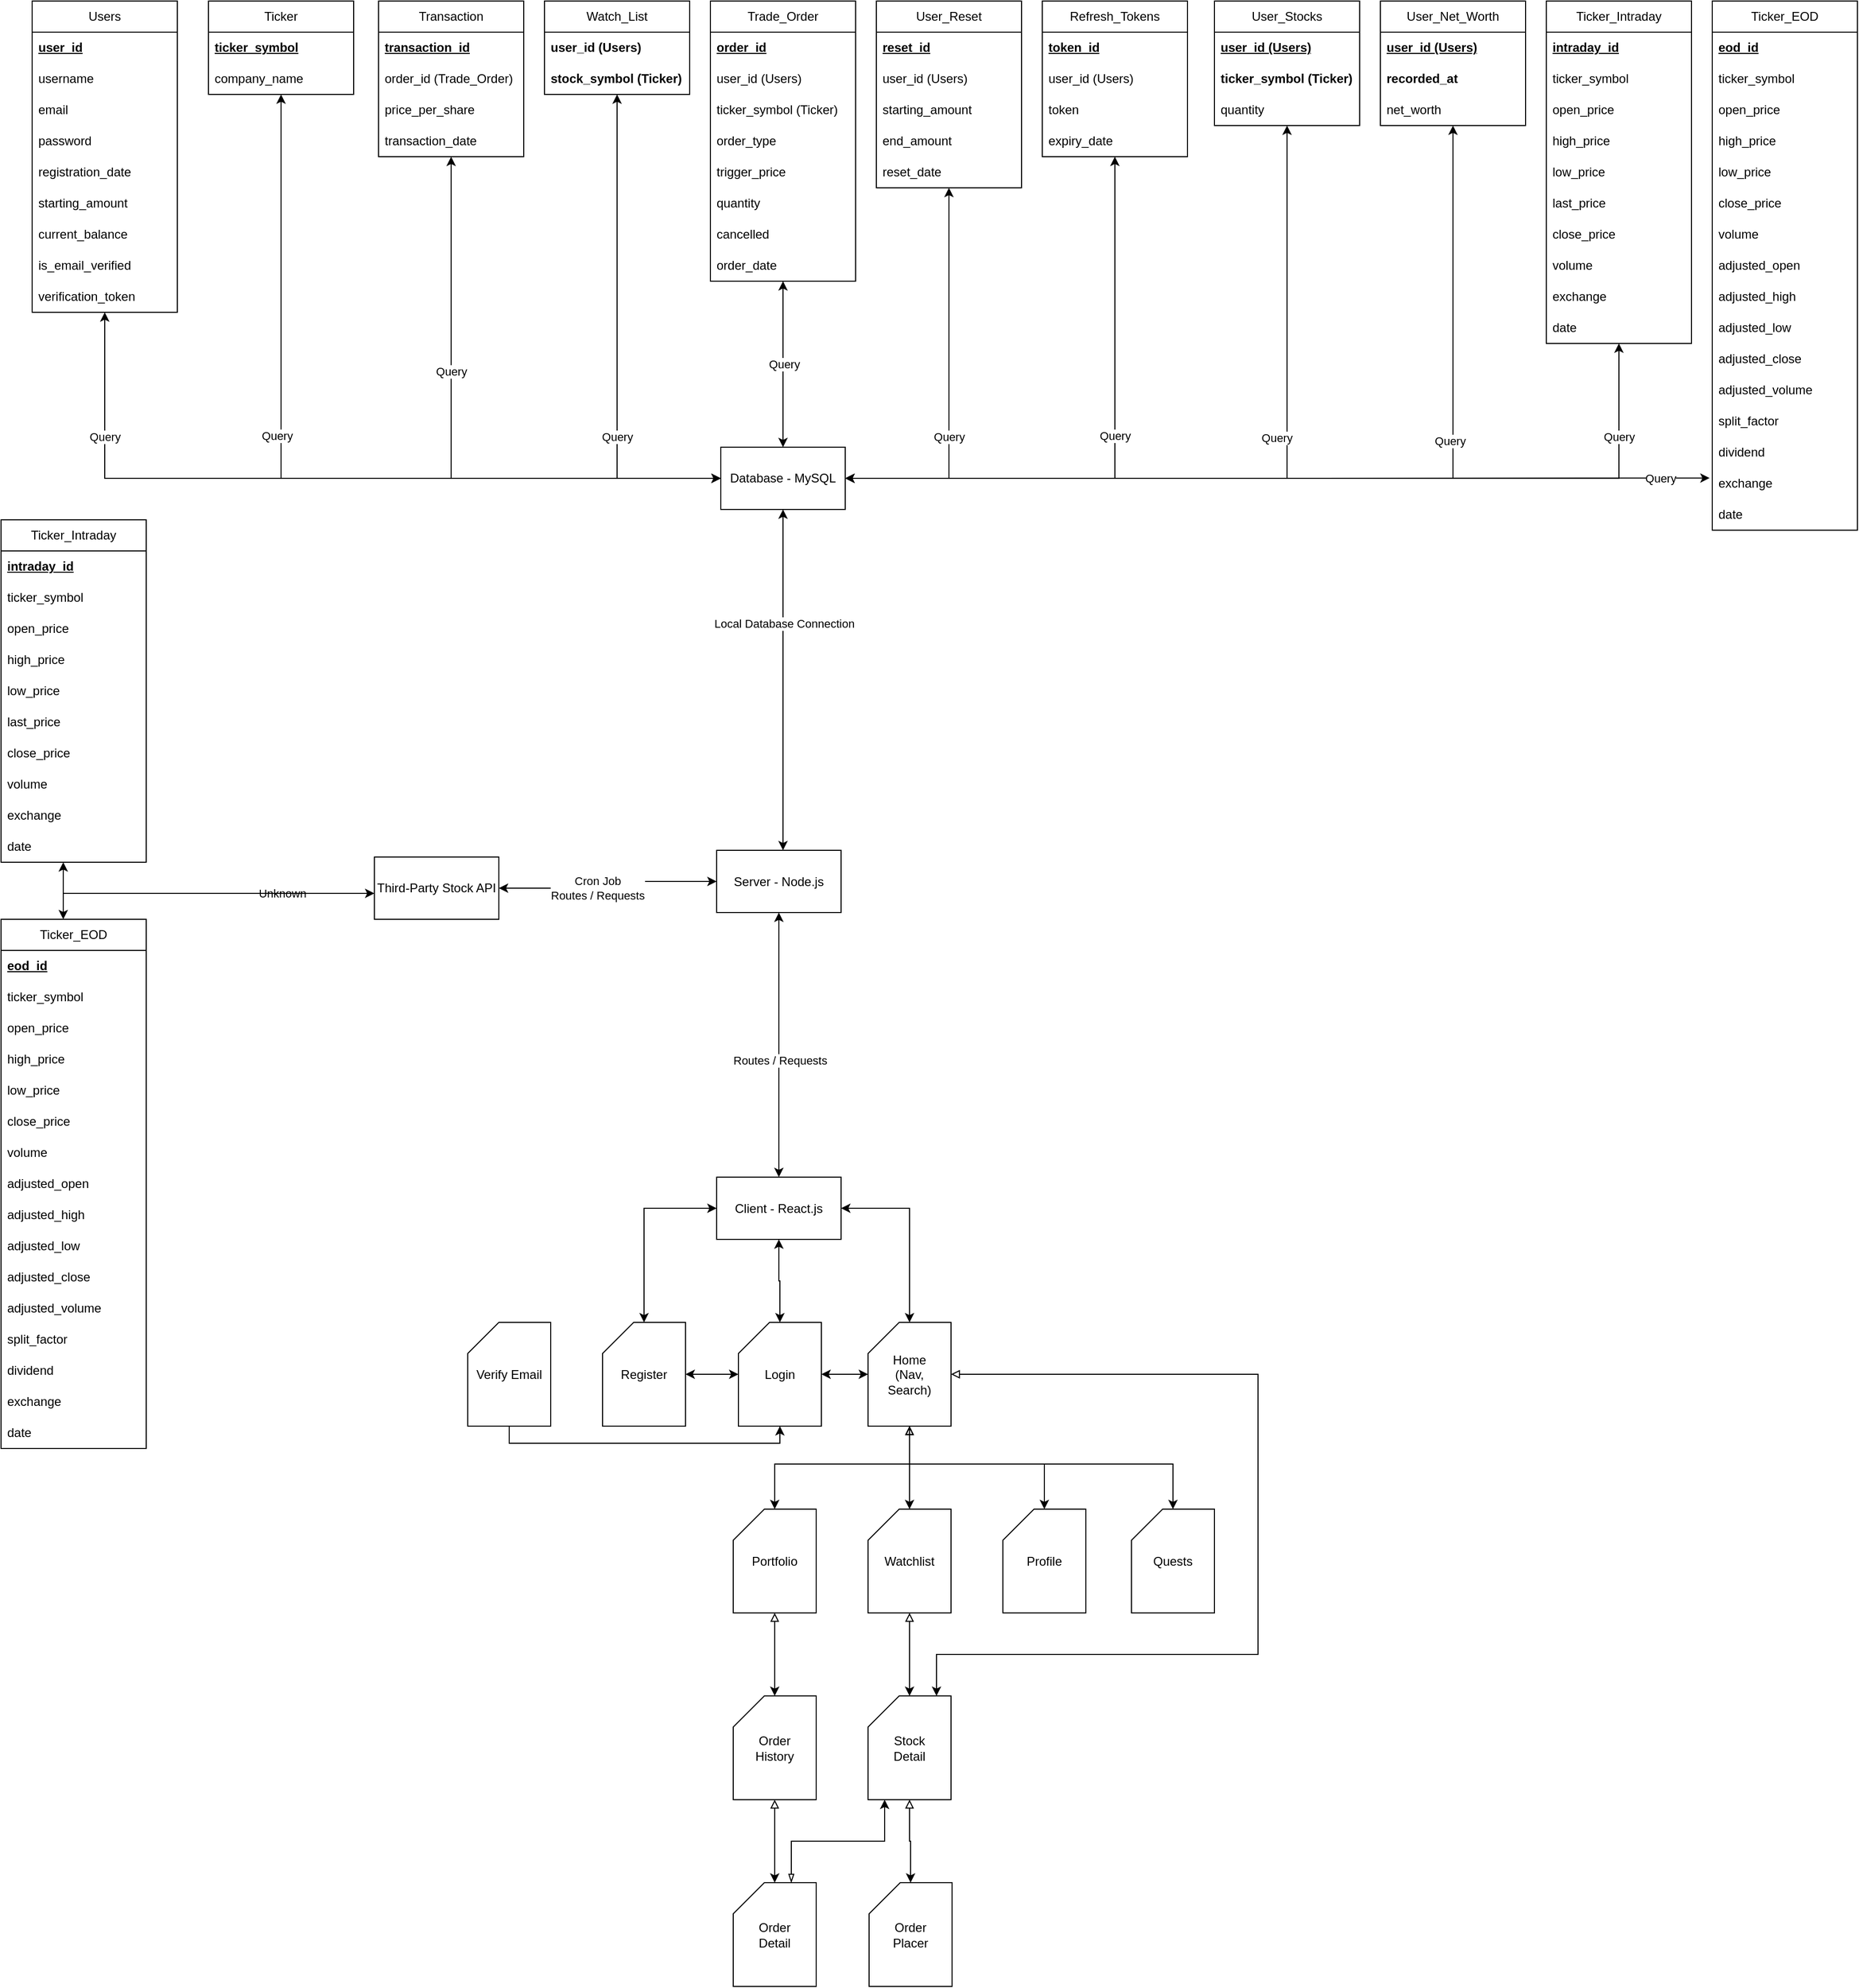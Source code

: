 <mxfile>
    <diagram id="C5RBs43oDa-KdzZeNtuy" name="Page-1">
        <mxGraphModel dx="1217" dy="941" grid="1" gridSize="10" guides="1" tooltips="1" connect="1" arrows="1" fold="1" page="1" pageScale="1" pageWidth="1850" pageHeight="2000" math="0" shadow="0">
            <root>
                <mxCell id="WIyWlLk6GJQsqaUBKTNV-0"/>
                <mxCell id="WIyWlLk6GJQsqaUBKTNV-1" parent="WIyWlLk6GJQsqaUBKTNV-0"/>
                <mxCell id="rjAehG90FFGddPImVT8I-84" style="edgeStyle=orthogonalEdgeStyle;rounded=0;orthogonalLoop=1;jettySize=auto;html=1;startArrow=classic;startFill=1;" parent="WIyWlLk6GJQsqaUBKTNV-1" source="rjAehG90FFGddPImVT8I-0" target="rjAehG90FFGddPImVT8I-2" edge="1">
                    <mxGeometry relative="1" as="geometry">
                        <Array as="points">
                            <mxPoint x="774" y="550"/>
                            <mxPoint x="774" y="550"/>
                        </Array>
                    </mxGeometry>
                </mxCell>
                <mxCell id="rjAehG90FFGddPImVT8I-118" value="Local Database Connection" style="edgeLabel;html=1;align=center;verticalAlign=middle;resizable=0;points=[];" parent="rjAehG90FFGddPImVT8I-84" vertex="1" connectable="0">
                    <mxGeometry x="0.659" relative="1" as="geometry">
                        <mxPoint x="1" y="54" as="offset"/>
                    </mxGeometry>
                </mxCell>
                <mxCell id="rjAehG90FFGddPImVT8I-96" style="edgeStyle=orthogonalEdgeStyle;rounded=0;orthogonalLoop=1;jettySize=auto;html=1;startArrow=classic;startFill=1;" parent="WIyWlLk6GJQsqaUBKTNV-1" source="rjAehG90FFGddPImVT8I-0" target="rjAehG90FFGddPImVT8I-3" edge="1">
                    <mxGeometry relative="1" as="geometry"/>
                </mxCell>
                <mxCell id="rjAehG90FFGddPImVT8I-116" value="Cron Job&lt;br&gt;Routes / Requests" style="edgeLabel;html=1;align=center;verticalAlign=middle;resizable=0;points=[];" parent="rjAehG90FFGddPImVT8I-96" vertex="1" connectable="0">
                    <mxGeometry x="0.235" y="-4" relative="1" as="geometry">
                        <mxPoint x="12" y="4" as="offset"/>
                    </mxGeometry>
                </mxCell>
                <mxCell id="rjAehG90FFGddPImVT8I-97" style="edgeStyle=orthogonalEdgeStyle;rounded=0;orthogonalLoop=1;jettySize=auto;html=1;startArrow=classic;startFill=1;" parent="WIyWlLk6GJQsqaUBKTNV-1" source="rjAehG90FFGddPImVT8I-0" target="rjAehG90FFGddPImVT8I-1" edge="1">
                    <mxGeometry relative="1" as="geometry"/>
                </mxCell>
                <mxCell id="rjAehG90FFGddPImVT8I-117" value="Routes / Requests" style="edgeLabel;html=1;align=center;verticalAlign=middle;resizable=0;points=[];" parent="rjAehG90FFGddPImVT8I-97" vertex="1" connectable="0">
                    <mxGeometry x="0.325" y="2" relative="1" as="geometry">
                        <mxPoint x="-1" y="-27" as="offset"/>
                    </mxGeometry>
                </mxCell>
                <mxCell id="rjAehG90FFGddPImVT8I-0" value="Server - Node.js" style="rounded=0;whiteSpace=wrap;html=1;" parent="WIyWlLk6GJQsqaUBKTNV-1" vertex="1">
                    <mxGeometry x="710" y="838.5" width="120" height="60" as="geometry"/>
                </mxCell>
                <mxCell id="rjAehG90FFGddPImVT8I-139" style="edgeStyle=orthogonalEdgeStyle;rounded=0;orthogonalLoop=1;jettySize=auto;html=1;startArrow=classic;startFill=1;" parent="WIyWlLk6GJQsqaUBKTNV-1" source="rjAehG90FFGddPImVT8I-1" target="rjAehG90FFGddPImVT8I-120" edge="1">
                    <mxGeometry relative="1" as="geometry"/>
                </mxCell>
                <mxCell id="rjAehG90FFGddPImVT8I-140" style="edgeStyle=orthogonalEdgeStyle;rounded=0;orthogonalLoop=1;jettySize=auto;html=1;startArrow=classic;startFill=1;" parent="WIyWlLk6GJQsqaUBKTNV-1" source="rjAehG90FFGddPImVT8I-1" target="rjAehG90FFGddPImVT8I-122" edge="1">
                    <mxGeometry relative="1" as="geometry"/>
                </mxCell>
                <mxCell id="rjAehG90FFGddPImVT8I-1" value="Client - React.js" style="rounded=0;whiteSpace=wrap;html=1;" parent="WIyWlLk6GJQsqaUBKTNV-1" vertex="1">
                    <mxGeometry x="710" y="1153.5" width="120" height="60" as="geometry"/>
                </mxCell>
                <mxCell id="rjAehG90FFGddPImVT8I-76" style="edgeStyle=orthogonalEdgeStyle;rounded=0;orthogonalLoop=1;jettySize=auto;html=1;exitX=0.5;exitY=0;exitDx=0;exitDy=0;startArrow=classic;startFill=1;" parent="WIyWlLk6GJQsqaUBKTNV-1" source="rjAehG90FFGddPImVT8I-2" target="rjAehG90FFGddPImVT8I-36" edge="1">
                    <mxGeometry relative="1" as="geometry"/>
                </mxCell>
                <mxCell id="rjAehG90FFGddPImVT8I-130" value="Query" style="edgeLabel;html=1;align=center;verticalAlign=middle;resizable=0;points=[];" parent="rjAehG90FFGddPImVT8I-76" vertex="1" connectable="0">
                    <mxGeometry x="-0.244" y="5" relative="1" as="geometry">
                        <mxPoint x="6" y="-20" as="offset"/>
                    </mxGeometry>
                </mxCell>
                <mxCell id="rjAehG90FFGddPImVT8I-77" style="edgeStyle=orthogonalEdgeStyle;rounded=0;orthogonalLoop=1;jettySize=auto;html=1;startArrow=classic;startFill=1;" parent="WIyWlLk6GJQsqaUBKTNV-1" source="rjAehG90FFGddPImVT8I-2" target="rjAehG90FFGddPImVT8I-46" edge="1">
                    <mxGeometry relative="1" as="geometry"/>
                </mxCell>
                <mxCell id="rjAehG90FFGddPImVT8I-132" value="Query" style="edgeLabel;html=1;align=center;verticalAlign=middle;resizable=0;points=[];" parent="rjAehG90FFGddPImVT8I-77" vertex="1" connectable="0">
                    <mxGeometry x="0.134" y="5" relative="1" as="geometry">
                        <mxPoint x="5" y="75" as="offset"/>
                    </mxGeometry>
                </mxCell>
                <mxCell id="rjAehG90FFGddPImVT8I-78" style="edgeStyle=orthogonalEdgeStyle;rounded=0;orthogonalLoop=1;jettySize=auto;html=1;startArrow=classic;startFill=1;" parent="WIyWlLk6GJQsqaUBKTNV-1" source="rjAehG90FFGddPImVT8I-2" target="rjAehG90FFGddPImVT8I-66" edge="1">
                    <mxGeometry relative="1" as="geometry"/>
                </mxCell>
                <mxCell id="rjAehG90FFGddPImVT8I-133" value="Query" style="edgeLabel;html=1;align=center;verticalAlign=middle;resizable=0;points=[];" parent="rjAehG90FFGddPImVT8I-78" vertex="1" connectable="0">
                    <mxGeometry x="0.252" y="2" relative="1" as="geometry">
                        <mxPoint x="2" y="56" as="offset"/>
                    </mxGeometry>
                </mxCell>
                <mxCell id="rjAehG90FFGddPImVT8I-79" style="edgeStyle=orthogonalEdgeStyle;rounded=0;orthogonalLoop=1;jettySize=auto;html=1;startArrow=classic;startFill=1;" parent="WIyWlLk6GJQsqaUBKTNV-1" source="rjAehG90FFGddPImVT8I-2" target="36" edge="1">
                    <mxGeometry relative="1" as="geometry">
                        <mxPoint x="1254.0" y="410" as="targetPoint"/>
                        <Array as="points">
                            <mxPoint x="1580" y="480"/>
                        </Array>
                    </mxGeometry>
                </mxCell>
                <mxCell id="rjAehG90FFGddPImVT8I-134" value="Query" style="edgeLabel;html=1;align=center;verticalAlign=middle;resizable=0;points=[];" parent="rjAehG90FFGddPImVT8I-79" vertex="1" connectable="0">
                    <mxGeometry x="0.941" y="2" relative="1" as="geometry">
                        <mxPoint x="2" y="64" as="offset"/>
                    </mxGeometry>
                </mxCell>
                <mxCell id="rjAehG90FFGddPImVT8I-80" style="edgeStyle=orthogonalEdgeStyle;rounded=0;orthogonalLoop=1;jettySize=auto;html=1;startArrow=classic;startFill=1;" parent="WIyWlLk6GJQsqaUBKTNV-1" source="rjAehG90FFGddPImVT8I-2" target="rjAehG90FFGddPImVT8I-26" edge="1">
                    <mxGeometry relative="1" as="geometry"/>
                </mxCell>
                <mxCell id="rjAehG90FFGddPImVT8I-135" value="Query" style="edgeLabel;html=1;align=center;verticalAlign=middle;resizable=0;points=[];" parent="rjAehG90FFGddPImVT8I-80" vertex="1" connectable="0">
                    <mxGeometry x="-0.106" y="-1" relative="1" as="geometry">
                        <mxPoint x="-1" y="70" as="offset"/>
                    </mxGeometry>
                </mxCell>
                <mxCell id="rjAehG90FFGddPImVT8I-81" style="edgeStyle=orthogonalEdgeStyle;rounded=0;orthogonalLoop=1;jettySize=auto;html=1;startArrow=classic;startFill=1;" parent="WIyWlLk6GJQsqaUBKTNV-1" source="rjAehG90FFGddPImVT8I-2" target="rjAehG90FFGddPImVT8I-16" edge="1">
                    <mxGeometry relative="1" as="geometry"/>
                </mxCell>
                <mxCell id="rjAehG90FFGddPImVT8I-136" value="Query" style="edgeLabel;html=1;align=center;verticalAlign=middle;resizable=0;points=[];" parent="rjAehG90FFGddPImVT8I-81" vertex="1" connectable="0">
                    <mxGeometry x="0.382" y="2" relative="1" as="geometry">
                        <mxPoint x="2" y="31" as="offset"/>
                    </mxGeometry>
                </mxCell>
                <mxCell id="rjAehG90FFGddPImVT8I-82" style="edgeStyle=orthogonalEdgeStyle;rounded=0;orthogonalLoop=1;jettySize=auto;html=1;startArrow=classic;startFill=1;" parent="WIyWlLk6GJQsqaUBKTNV-1" source="rjAehG90FFGddPImVT8I-2" target="rjAehG90FFGddPImVT8I-6" edge="1">
                    <mxGeometry relative="1" as="geometry"/>
                </mxCell>
                <mxCell id="rjAehG90FFGddPImVT8I-137" value="Query" style="edgeLabel;html=1;align=center;verticalAlign=middle;resizable=0;points=[];" parent="rjAehG90FFGddPImVT8I-82" vertex="1" connectable="0">
                    <mxGeometry x="0.687" y="-2" relative="1" as="geometry">
                        <mxPoint x="-2" y="2" as="offset"/>
                    </mxGeometry>
                </mxCell>
                <mxCell id="54" style="edgeStyle=orthogonalEdgeStyle;rounded=0;html=1;entryX=-0.018;entryY=0.324;entryDx=0;entryDy=0;entryPerimeter=0;" parent="WIyWlLk6GJQsqaUBKTNV-1" source="rjAehG90FFGddPImVT8I-2" target="52" edge="1">
                    <mxGeometry relative="1" as="geometry">
                        <Array as="points"/>
                    </mxGeometry>
                </mxCell>
                <mxCell id="55" value="Query" style="edgeLabel;html=1;align=center;verticalAlign=middle;resizable=0;points=[];" parent="54" vertex="1" connectable="0">
                    <mxGeometry x="0.847" y="1" relative="1" as="geometry">
                        <mxPoint x="16" y="1" as="offset"/>
                    </mxGeometry>
                </mxCell>
                <mxCell id="83" style="edgeStyle=orthogonalEdgeStyle;rounded=0;html=1;" parent="WIyWlLk6GJQsqaUBKTNV-1" source="rjAehG90FFGddPImVT8I-2" target="69" edge="1">
                    <mxGeometry relative="1" as="geometry">
                        <Array as="points">
                            <mxPoint x="1260" y="480"/>
                        </Array>
                    </mxGeometry>
                </mxCell>
                <mxCell id="84" value="Query" style="edgeLabel;html=1;align=center;verticalAlign=middle;resizable=0;points=[];" parent="83" vertex="1" connectable="0">
                    <mxGeometry x="0.445" y="1" relative="1" as="geometry">
                        <mxPoint x="-9" y="88" as="offset"/>
                    </mxGeometry>
                </mxCell>
                <mxCell id="85" style="edgeStyle=orthogonalEdgeStyle;rounded=0;html=1;" parent="WIyWlLk6GJQsqaUBKTNV-1" source="rjAehG90FFGddPImVT8I-2" target="80" edge="1">
                    <mxGeometry relative="1" as="geometry">
                        <Array as="points">
                            <mxPoint x="1420" y="480"/>
                        </Array>
                    </mxGeometry>
                </mxCell>
                <mxCell id="86" value="Query" style="edgeLabel;html=1;align=center;verticalAlign=middle;resizable=0;points=[];" parent="85" vertex="1" connectable="0">
                    <mxGeometry x="0.346" y="3" relative="1" as="geometry">
                        <mxPoint y="1" as="offset"/>
                    </mxGeometry>
                </mxCell>
                <mxCell id="87" style="edgeStyle=orthogonalEdgeStyle;rounded=0;html=1;" parent="WIyWlLk6GJQsqaUBKTNV-1" source="rjAehG90FFGddPImVT8I-2" target="58" edge="1">
                    <mxGeometry relative="1" as="geometry">
                        <Array as="points">
                            <mxPoint x="290" y="480"/>
                        </Array>
                    </mxGeometry>
                </mxCell>
                <mxCell id="88" value="Query" style="edgeLabel;html=1;align=center;verticalAlign=middle;resizable=0;points=[];" parent="87" vertex="1" connectable="0">
                    <mxGeometry x="0.172" y="4" relative="1" as="geometry">
                        <mxPoint as="offset"/>
                    </mxGeometry>
                </mxCell>
                <mxCell id="rjAehG90FFGddPImVT8I-2" value="Database - MySQL" style="rounded=0;whiteSpace=wrap;html=1;" parent="WIyWlLk6GJQsqaUBKTNV-1" vertex="1">
                    <mxGeometry x="714" y="450" width="120" height="60" as="geometry"/>
                </mxCell>
                <mxCell id="rjAehG90FFGddPImVT8I-115" style="edgeStyle=orthogonalEdgeStyle;rounded=0;orthogonalLoop=1;jettySize=auto;html=1;startArrow=classic;startFill=1;" parent="WIyWlLk6GJQsqaUBKTNV-1" source="rjAehG90FFGddPImVT8I-3" target="rjAehG90FFGddPImVT8I-102" edge="1">
                    <mxGeometry relative="1" as="geometry">
                        <Array as="points">
                            <mxPoint x="80" y="880"/>
                        </Array>
                    </mxGeometry>
                </mxCell>
                <mxCell id="rjAehG90FFGddPImVT8I-119" value="Unknown" style="edgeLabel;html=1;align=center;verticalAlign=middle;resizable=0;points=[];" parent="rjAehG90FFGddPImVT8I-115" vertex="1" connectable="0">
                    <mxGeometry x="-0.707" y="-2" relative="1" as="geometry">
                        <mxPoint x="-42" y="2" as="offset"/>
                    </mxGeometry>
                </mxCell>
                <mxCell id="21" style="edgeStyle=orthogonalEdgeStyle;html=1;rounded=0;" parent="WIyWlLk6GJQsqaUBKTNV-1" source="rjAehG90FFGddPImVT8I-3" target="0" edge="1">
                    <mxGeometry relative="1" as="geometry">
                        <Array as="points">
                            <mxPoint x="80" y="880"/>
                        </Array>
                    </mxGeometry>
                </mxCell>
                <mxCell id="rjAehG90FFGddPImVT8I-3" value="Third-Party Stock API" style="rounded=0;whiteSpace=wrap;html=1;" parent="WIyWlLk6GJQsqaUBKTNV-1" vertex="1">
                    <mxGeometry x="380" y="845" width="120" height="60" as="geometry"/>
                </mxCell>
                <mxCell id="rjAehG90FFGddPImVT8I-6" value="Users" style="swimlane;fontStyle=0;childLayout=stackLayout;horizontal=1;startSize=30;horizontalStack=0;resizeParent=1;resizeParentMax=0;resizeLast=0;collapsible=1;marginBottom=0;whiteSpace=wrap;html=1;" parent="WIyWlLk6GJQsqaUBKTNV-1" vertex="1">
                    <mxGeometry x="50" y="20" width="140" height="300" as="geometry"/>
                </mxCell>
                <mxCell id="rjAehG90FFGddPImVT8I-7" value="&lt;b&gt;&lt;u&gt;user_id&lt;/u&gt;&lt;/b&gt;" style="text;strokeColor=none;fillColor=none;align=left;verticalAlign=middle;spacingLeft=4;spacingRight=4;overflow=hidden;points=[[0,0.5],[1,0.5]];portConstraint=eastwest;rotatable=0;whiteSpace=wrap;html=1;" parent="rjAehG90FFGddPImVT8I-6" vertex="1">
                    <mxGeometry y="30" width="140" height="30" as="geometry"/>
                </mxCell>
                <mxCell id="rjAehG90FFGddPImVT8I-8" value="username" style="text;strokeColor=none;fillColor=none;align=left;verticalAlign=middle;spacingLeft=4;spacingRight=4;overflow=hidden;points=[[0,0.5],[1,0.5]];portConstraint=eastwest;rotatable=0;whiteSpace=wrap;html=1;" parent="rjAehG90FFGddPImVT8I-6" vertex="1">
                    <mxGeometry y="60" width="140" height="30" as="geometry"/>
                </mxCell>
                <mxCell id="rjAehG90FFGddPImVT8I-10" value="email" style="text;strokeColor=none;fillColor=none;align=left;verticalAlign=middle;spacingLeft=4;spacingRight=4;overflow=hidden;points=[[0,0.5],[1,0.5]];portConstraint=eastwest;rotatable=0;whiteSpace=wrap;html=1;" parent="rjAehG90FFGddPImVT8I-6" vertex="1">
                    <mxGeometry y="90" width="140" height="30" as="geometry"/>
                </mxCell>
                <mxCell id="rjAehG90FFGddPImVT8I-12" value="password" style="text;strokeColor=none;fillColor=none;align=left;verticalAlign=middle;spacingLeft=4;spacingRight=4;overflow=hidden;points=[[0,0.5],[1,0.5]];portConstraint=eastwest;rotatable=0;whiteSpace=wrap;html=1;" parent="rjAehG90FFGddPImVT8I-6" vertex="1">
                    <mxGeometry y="120" width="140" height="30" as="geometry"/>
                </mxCell>
                <mxCell id="rjAehG90FFGddPImVT8I-15" value="registration_date" style="text;strokeColor=none;fillColor=none;align=left;verticalAlign=middle;spacingLeft=4;spacingRight=4;overflow=hidden;points=[[0,0.5],[1,0.5]];portConstraint=eastwest;rotatable=0;whiteSpace=wrap;html=1;" parent="rjAehG90FFGddPImVT8I-6" vertex="1">
                    <mxGeometry y="150" width="140" height="30" as="geometry"/>
                </mxCell>
                <mxCell id="rjAehG90FFGddPImVT8I-14" value="starting_amount" style="text;strokeColor=none;fillColor=none;align=left;verticalAlign=middle;spacingLeft=4;spacingRight=4;overflow=hidden;points=[[0,0.5],[1,0.5]];portConstraint=eastwest;rotatable=0;whiteSpace=wrap;html=1;" parent="rjAehG90FFGddPImVT8I-6" vertex="1">
                    <mxGeometry y="180" width="140" height="30" as="geometry"/>
                </mxCell>
                <mxCell id="rjAehG90FFGddPImVT8I-13" value="current_balance" style="text;strokeColor=none;fillColor=none;align=left;verticalAlign=middle;spacingLeft=4;spacingRight=4;overflow=hidden;points=[[0,0.5],[1,0.5]];portConstraint=eastwest;rotatable=0;whiteSpace=wrap;html=1;" parent="rjAehG90FFGddPImVT8I-6" vertex="1">
                    <mxGeometry y="210" width="140" height="30" as="geometry"/>
                </mxCell>
                <mxCell id="rjAehG90FFGddPImVT8I-11" value="is_email_verified" style="text;strokeColor=none;fillColor=none;align=left;verticalAlign=middle;spacingLeft=4;spacingRight=4;overflow=hidden;points=[[0,0.5],[1,0.5]];portConstraint=eastwest;rotatable=0;whiteSpace=wrap;html=1;" parent="rjAehG90FFGddPImVT8I-6" vertex="1">
                    <mxGeometry y="240" width="140" height="30" as="geometry"/>
                </mxCell>
                <mxCell id="rjAehG90FFGddPImVT8I-9" value="verification_token" style="text;strokeColor=none;fillColor=none;align=left;verticalAlign=middle;spacingLeft=4;spacingRight=4;overflow=hidden;points=[[0,0.5],[1,0.5]];portConstraint=eastwest;rotatable=0;whiteSpace=wrap;html=1;" parent="rjAehG90FFGddPImVT8I-6" vertex="1">
                    <mxGeometry y="270" width="140" height="30" as="geometry"/>
                </mxCell>
                <mxCell id="rjAehG90FFGddPImVT8I-16" value="Transaction" style="swimlane;fontStyle=0;childLayout=stackLayout;horizontal=1;startSize=30;horizontalStack=0;resizeParent=1;resizeParentMax=0;resizeLast=0;collapsible=1;marginBottom=0;whiteSpace=wrap;html=1;" parent="WIyWlLk6GJQsqaUBKTNV-1" vertex="1">
                    <mxGeometry x="384" y="20" width="140" height="150" as="geometry"/>
                </mxCell>
                <mxCell id="rjAehG90FFGddPImVT8I-17" value="&lt;b&gt;&lt;u&gt;transaction_id&lt;/u&gt;&lt;/b&gt;" style="text;strokeColor=none;fillColor=none;align=left;verticalAlign=middle;spacingLeft=4;spacingRight=4;overflow=hidden;points=[[0,0.5],[1,0.5]];portConstraint=eastwest;rotatable=0;whiteSpace=wrap;html=1;" parent="rjAehG90FFGddPImVT8I-16" vertex="1">
                    <mxGeometry y="30" width="140" height="30" as="geometry"/>
                </mxCell>
                <mxCell id="95" value="order_id (Trade_Order)" style="text;strokeColor=none;fillColor=none;align=left;verticalAlign=middle;spacingLeft=4;spacingRight=4;overflow=hidden;points=[[0,0.5],[1,0.5]];portConstraint=eastwest;rotatable=0;whiteSpace=wrap;html=1;" parent="rjAehG90FFGddPImVT8I-16" vertex="1">
                    <mxGeometry y="60" width="140" height="30" as="geometry"/>
                </mxCell>
                <mxCell id="rjAehG90FFGddPImVT8I-22" value="price_per_share" style="text;strokeColor=none;fillColor=none;align=left;verticalAlign=middle;spacingLeft=4;spacingRight=4;overflow=hidden;points=[[0,0.5],[1,0.5]];portConstraint=eastwest;rotatable=0;whiteSpace=wrap;html=1;" parent="rjAehG90FFGddPImVT8I-16" vertex="1">
                    <mxGeometry y="90" width="140" height="30" as="geometry"/>
                </mxCell>
                <mxCell id="rjAehG90FFGddPImVT8I-23" value="transaction_date" style="text;strokeColor=none;fillColor=none;align=left;verticalAlign=middle;spacingLeft=4;spacingRight=4;overflow=hidden;points=[[0,0.5],[1,0.5]];portConstraint=eastwest;rotatable=0;whiteSpace=wrap;html=1;" parent="rjAehG90FFGddPImVT8I-16" vertex="1">
                    <mxGeometry y="120" width="140" height="30" as="geometry"/>
                </mxCell>
                <mxCell id="rjAehG90FFGddPImVT8I-26" value="Watch_List" style="swimlane;fontStyle=0;childLayout=stackLayout;horizontal=1;startSize=30;horizontalStack=0;resizeParent=1;resizeParentMax=0;resizeLast=0;collapsible=1;marginBottom=0;whiteSpace=wrap;html=1;" parent="WIyWlLk6GJQsqaUBKTNV-1" vertex="1">
                    <mxGeometry x="544" y="20" width="140" height="90" as="geometry"/>
                </mxCell>
                <mxCell id="rjAehG90FFGddPImVT8I-28" value="user_id (Users)" style="text;strokeColor=none;fillColor=none;align=left;verticalAlign=middle;spacingLeft=4;spacingRight=4;overflow=hidden;points=[[0,0.5],[1,0.5]];portConstraint=eastwest;rotatable=0;whiteSpace=wrap;html=1;fontStyle=1" parent="rjAehG90FFGddPImVT8I-26" vertex="1">
                    <mxGeometry y="30" width="140" height="30" as="geometry"/>
                </mxCell>
                <mxCell id="rjAehG90FFGddPImVT8I-29" value="stock_symbol (Ticker)" style="text;strokeColor=none;fillColor=none;align=left;verticalAlign=middle;spacingLeft=4;spacingRight=4;overflow=hidden;points=[[0,0.5],[1,0.5]];portConstraint=eastwest;rotatable=0;whiteSpace=wrap;html=1;fontStyle=1" parent="rjAehG90FFGddPImVT8I-26" vertex="1">
                    <mxGeometry y="60" width="140" height="30" as="geometry"/>
                </mxCell>
                <mxCell id="rjAehG90FFGddPImVT8I-36" value="Trade_Order" style="swimlane;fontStyle=0;childLayout=stackLayout;horizontal=1;startSize=30;horizontalStack=0;resizeParent=1;resizeParentMax=0;resizeLast=0;collapsible=1;marginBottom=0;whiteSpace=wrap;html=1;" parent="WIyWlLk6GJQsqaUBKTNV-1" vertex="1">
                    <mxGeometry x="704" y="20" width="140" height="270" as="geometry"/>
                </mxCell>
                <mxCell id="rjAehG90FFGddPImVT8I-37" value="&lt;b&gt;&lt;u&gt;order_id&lt;/u&gt;&lt;/b&gt;" style="text;strokeColor=none;fillColor=none;align=left;verticalAlign=middle;spacingLeft=4;spacingRight=4;overflow=hidden;points=[[0,0.5],[1,0.5]];portConstraint=eastwest;rotatable=0;whiteSpace=wrap;html=1;" parent="rjAehG90FFGddPImVT8I-36" vertex="1">
                    <mxGeometry y="30" width="140" height="30" as="geometry"/>
                </mxCell>
                <mxCell id="rjAehG90FFGddPImVT8I-38" value="user_id (Users)" style="text;strokeColor=none;fillColor=none;align=left;verticalAlign=middle;spacingLeft=4;spacingRight=4;overflow=hidden;points=[[0,0.5],[1,0.5]];portConstraint=eastwest;rotatable=0;whiteSpace=wrap;html=1;" parent="rjAehG90FFGddPImVT8I-36" vertex="1">
                    <mxGeometry y="60" width="140" height="30" as="geometry"/>
                </mxCell>
                <mxCell id="rjAehG90FFGddPImVT8I-39" value="ticker_symbol (Ticker)" style="text;strokeColor=none;fillColor=none;align=left;verticalAlign=middle;spacingLeft=4;spacingRight=4;overflow=hidden;points=[[0,0.5],[1,0.5]];portConstraint=eastwest;rotatable=0;whiteSpace=wrap;html=1;" parent="rjAehG90FFGddPImVT8I-36" vertex="1">
                    <mxGeometry y="90" width="140" height="30" as="geometry"/>
                </mxCell>
                <mxCell id="rjAehG90FFGddPImVT8I-40" value="order_type" style="text;strokeColor=none;fillColor=none;align=left;verticalAlign=middle;spacingLeft=4;spacingRight=4;overflow=hidden;points=[[0,0.5],[1,0.5]];portConstraint=eastwest;rotatable=0;whiteSpace=wrap;html=1;" parent="rjAehG90FFGddPImVT8I-36" vertex="1">
                    <mxGeometry y="120" width="140" height="30" as="geometry"/>
                </mxCell>
                <mxCell id="rjAehG90FFGddPImVT8I-41" value="trigger_price" style="text;strokeColor=none;fillColor=none;align=left;verticalAlign=middle;spacingLeft=4;spacingRight=4;overflow=hidden;points=[[0,0.5],[1,0.5]];portConstraint=eastwest;rotatable=0;whiteSpace=wrap;html=1;" parent="rjAehG90FFGddPImVT8I-36" vertex="1">
                    <mxGeometry y="150" width="140" height="30" as="geometry"/>
                </mxCell>
                <mxCell id="rjAehG90FFGddPImVT8I-42" value="quantity" style="text;strokeColor=none;fillColor=none;align=left;verticalAlign=middle;spacingLeft=4;spacingRight=4;overflow=hidden;points=[[0,0.5],[1,0.5]];portConstraint=eastwest;rotatable=0;whiteSpace=wrap;html=1;" parent="rjAehG90FFGddPImVT8I-36" vertex="1">
                    <mxGeometry y="180" width="140" height="30" as="geometry"/>
                </mxCell>
                <mxCell id="94" value="cancelled" style="text;strokeColor=none;fillColor=none;align=left;verticalAlign=middle;spacingLeft=4;spacingRight=4;overflow=hidden;points=[[0,0.5],[1,0.5]];portConstraint=eastwest;rotatable=0;whiteSpace=wrap;html=1;" parent="rjAehG90FFGddPImVT8I-36" vertex="1">
                    <mxGeometry y="210" width="140" height="30" as="geometry"/>
                </mxCell>
                <mxCell id="rjAehG90FFGddPImVT8I-44" value="order_date" style="text;strokeColor=none;fillColor=none;align=left;verticalAlign=middle;spacingLeft=4;spacingRight=4;overflow=hidden;points=[[0,0.5],[1,0.5]];portConstraint=eastwest;rotatable=0;whiteSpace=wrap;html=1;" parent="rjAehG90FFGddPImVT8I-36" vertex="1">
                    <mxGeometry y="240" width="140" height="30" as="geometry"/>
                </mxCell>
                <mxCell id="rjAehG90FFGddPImVT8I-46" value="User_Reset" style="swimlane;fontStyle=0;childLayout=stackLayout;horizontal=1;startSize=30;horizontalStack=0;resizeParent=1;resizeParentMax=0;resizeLast=0;collapsible=1;marginBottom=0;whiteSpace=wrap;html=1;" parent="WIyWlLk6GJQsqaUBKTNV-1" vertex="1">
                    <mxGeometry x="864" y="20" width="140" height="180" as="geometry"/>
                </mxCell>
                <mxCell id="rjAehG90FFGddPImVT8I-47" value="&lt;b&gt;&lt;u&gt;reset_id&lt;/u&gt;&lt;/b&gt;" style="text;strokeColor=none;fillColor=none;align=left;verticalAlign=middle;spacingLeft=4;spacingRight=4;overflow=hidden;points=[[0,0.5],[1,0.5]];portConstraint=eastwest;rotatable=0;whiteSpace=wrap;html=1;" parent="rjAehG90FFGddPImVT8I-46" vertex="1">
                    <mxGeometry y="30" width="140" height="30" as="geometry"/>
                </mxCell>
                <mxCell id="rjAehG90FFGddPImVT8I-48" value="user_id (Users)" style="text;strokeColor=none;fillColor=none;align=left;verticalAlign=middle;spacingLeft=4;spacingRight=4;overflow=hidden;points=[[0,0.5],[1,0.5]];portConstraint=eastwest;rotatable=0;whiteSpace=wrap;html=1;" parent="rjAehG90FFGddPImVT8I-46" vertex="1">
                    <mxGeometry y="60" width="140" height="30" as="geometry"/>
                </mxCell>
                <mxCell id="rjAehG90FFGddPImVT8I-49" value="starting_amount" style="text;strokeColor=none;fillColor=none;align=left;verticalAlign=middle;spacingLeft=4;spacingRight=4;overflow=hidden;points=[[0,0.5],[1,0.5]];portConstraint=eastwest;rotatable=0;whiteSpace=wrap;html=1;" parent="rjAehG90FFGddPImVT8I-46" vertex="1">
                    <mxGeometry y="90" width="140" height="30" as="geometry"/>
                </mxCell>
                <mxCell id="rjAehG90FFGddPImVT8I-50" value="end_amount" style="text;strokeColor=none;fillColor=none;align=left;verticalAlign=middle;spacingLeft=4;spacingRight=4;overflow=hidden;points=[[0,0.5],[1,0.5]];portConstraint=eastwest;rotatable=0;whiteSpace=wrap;html=1;" parent="rjAehG90FFGddPImVT8I-46" vertex="1">
                    <mxGeometry y="120" width="140" height="30" as="geometry"/>
                </mxCell>
                <mxCell id="rjAehG90FFGddPImVT8I-51" value="reset_date" style="text;strokeColor=none;fillColor=none;align=left;verticalAlign=middle;spacingLeft=4;spacingRight=4;overflow=hidden;points=[[0,0.5],[1,0.5]];portConstraint=eastwest;rotatable=0;whiteSpace=wrap;html=1;" parent="rjAehG90FFGddPImVT8I-46" vertex="1">
                    <mxGeometry y="150" width="140" height="30" as="geometry"/>
                </mxCell>
                <mxCell id="rjAehG90FFGddPImVT8I-66" value="Refresh_Tokens" style="swimlane;fontStyle=0;childLayout=stackLayout;horizontal=1;startSize=30;horizontalStack=0;resizeParent=1;resizeParentMax=0;resizeLast=0;collapsible=1;marginBottom=0;whiteSpace=wrap;html=1;" parent="WIyWlLk6GJQsqaUBKTNV-1" vertex="1">
                    <mxGeometry x="1024" y="20" width="140" height="150" as="geometry"/>
                </mxCell>
                <mxCell id="rjAehG90FFGddPImVT8I-67" value="&lt;b&gt;&lt;u&gt;token_id&lt;/u&gt;&lt;/b&gt;" style="text;strokeColor=none;fillColor=none;align=left;verticalAlign=middle;spacingLeft=4;spacingRight=4;overflow=hidden;points=[[0,0.5],[1,0.5]];portConstraint=eastwest;rotatable=0;whiteSpace=wrap;html=1;" parent="rjAehG90FFGddPImVT8I-66" vertex="1">
                    <mxGeometry y="30" width="140" height="30" as="geometry"/>
                </mxCell>
                <mxCell id="rjAehG90FFGddPImVT8I-68" value="user_id (Users)" style="text;strokeColor=none;fillColor=none;align=left;verticalAlign=middle;spacingLeft=4;spacingRight=4;overflow=hidden;points=[[0,0.5],[1,0.5]];portConstraint=eastwest;rotatable=0;whiteSpace=wrap;html=1;" parent="rjAehG90FFGddPImVT8I-66" vertex="1">
                    <mxGeometry y="60" width="140" height="30" as="geometry"/>
                </mxCell>
                <mxCell id="rjAehG90FFGddPImVT8I-69" value="token" style="text;strokeColor=none;fillColor=none;align=left;verticalAlign=middle;spacingLeft=4;spacingRight=4;overflow=hidden;points=[[0,0.5],[1,0.5]];portConstraint=eastwest;rotatable=0;whiteSpace=wrap;html=1;" parent="rjAehG90FFGddPImVT8I-66" vertex="1">
                    <mxGeometry y="90" width="140" height="30" as="geometry"/>
                </mxCell>
                <mxCell id="rjAehG90FFGddPImVT8I-70" value="expiry_date" style="text;strokeColor=none;fillColor=none;align=left;verticalAlign=middle;spacingLeft=4;spacingRight=4;overflow=hidden;points=[[0,0.5],[1,0.5]];portConstraint=eastwest;rotatable=0;whiteSpace=wrap;html=1;" parent="rjAehG90FFGddPImVT8I-66" vertex="1">
                    <mxGeometry y="120" width="140" height="30" as="geometry"/>
                </mxCell>
                <mxCell id="rjAehG90FFGddPImVT8I-102" value="Ticker_EOD" style="swimlane;fontStyle=0;childLayout=stackLayout;horizontal=1;startSize=30;horizontalStack=0;resizeParent=1;resizeParentMax=0;resizeLast=0;collapsible=1;marginBottom=0;whiteSpace=wrap;html=1;" parent="WIyWlLk6GJQsqaUBKTNV-1" vertex="1">
                    <mxGeometry x="20" y="905" width="140" height="510" as="geometry"/>
                </mxCell>
                <mxCell id="rjAehG90FFGddPImVT8I-103" value="&lt;b&gt;&lt;u&gt;eod_id&lt;br&gt;&lt;/u&gt;&lt;/b&gt;" style="text;strokeColor=none;fillColor=none;align=left;verticalAlign=middle;spacingLeft=4;spacingRight=4;overflow=hidden;points=[[0,0.5],[1,0.5]];portConstraint=eastwest;rotatable=0;whiteSpace=wrap;html=1;" parent="rjAehG90FFGddPImVT8I-102" vertex="1">
                    <mxGeometry y="30" width="140" height="30" as="geometry"/>
                </mxCell>
                <mxCell id="rjAehG90FFGddPImVT8I-104" value="ticker_symbol" style="text;strokeColor=none;fillColor=none;align=left;verticalAlign=middle;spacingLeft=4;spacingRight=4;overflow=hidden;points=[[0,0.5],[1,0.5]];portConstraint=eastwest;rotatable=0;whiteSpace=wrap;html=1;" parent="rjAehG90FFGddPImVT8I-102" vertex="1">
                    <mxGeometry y="60" width="140" height="30" as="geometry"/>
                </mxCell>
                <mxCell id="rjAehG90FFGddPImVT8I-105" value="open_price" style="text;strokeColor=none;fillColor=none;align=left;verticalAlign=middle;spacingLeft=4;spacingRight=4;overflow=hidden;points=[[0,0.5],[1,0.5]];portConstraint=eastwest;rotatable=0;whiteSpace=wrap;html=1;" parent="rjAehG90FFGddPImVT8I-102" vertex="1">
                    <mxGeometry y="90" width="140" height="30" as="geometry"/>
                </mxCell>
                <mxCell id="rjAehG90FFGddPImVT8I-106" value="high_price" style="text;strokeColor=none;fillColor=none;align=left;verticalAlign=middle;spacingLeft=4;spacingRight=4;overflow=hidden;points=[[0,0.5],[1,0.5]];portConstraint=eastwest;rotatable=0;whiteSpace=wrap;html=1;" parent="rjAehG90FFGddPImVT8I-102" vertex="1">
                    <mxGeometry y="120" width="140" height="30" as="geometry"/>
                </mxCell>
                <mxCell id="rjAehG90FFGddPImVT8I-107" value="low_price" style="text;strokeColor=none;fillColor=none;align=left;verticalAlign=middle;spacingLeft=4;spacingRight=4;overflow=hidden;points=[[0,0.5],[1,0.5]];portConstraint=eastwest;rotatable=0;whiteSpace=wrap;html=1;" parent="rjAehG90FFGddPImVT8I-102" vertex="1">
                    <mxGeometry y="150" width="140" height="30" as="geometry"/>
                </mxCell>
                <mxCell id="rjAehG90FFGddPImVT8I-108" value="close_price" style="text;strokeColor=none;fillColor=none;align=left;verticalAlign=middle;spacingLeft=4;spacingRight=4;overflow=hidden;points=[[0,0.5],[1,0.5]];portConstraint=eastwest;rotatable=0;whiteSpace=wrap;html=1;" parent="rjAehG90FFGddPImVT8I-102" vertex="1">
                    <mxGeometry y="180" width="140" height="30" as="geometry"/>
                </mxCell>
                <mxCell id="rjAehG90FFGddPImVT8I-109" value="volume" style="text;strokeColor=none;fillColor=none;align=left;verticalAlign=middle;spacingLeft=4;spacingRight=4;overflow=hidden;points=[[0,0.5],[1,0.5]];portConstraint=eastwest;rotatable=0;whiteSpace=wrap;html=1;" parent="rjAehG90FFGddPImVT8I-102" vertex="1">
                    <mxGeometry y="210" width="140" height="30" as="geometry"/>
                </mxCell>
                <mxCell id="rjAehG90FFGddPImVT8I-110" value="adjusted_open" style="text;strokeColor=none;fillColor=none;align=left;verticalAlign=middle;spacingLeft=4;spacingRight=4;overflow=hidden;points=[[0,0.5],[1,0.5]];portConstraint=eastwest;rotatable=0;whiteSpace=wrap;html=1;" parent="rjAehG90FFGddPImVT8I-102" vertex="1">
                    <mxGeometry y="240" width="140" height="30" as="geometry"/>
                </mxCell>
                <mxCell id="rjAehG90FFGddPImVT8I-111" value="adjusted_high" style="text;strokeColor=none;fillColor=none;align=left;verticalAlign=middle;spacingLeft=4;spacingRight=4;overflow=hidden;points=[[0,0.5],[1,0.5]];portConstraint=eastwest;rotatable=0;whiteSpace=wrap;html=1;" parent="rjAehG90FFGddPImVT8I-102" vertex="1">
                    <mxGeometry y="270" width="140" height="30" as="geometry"/>
                </mxCell>
                <mxCell id="rjAehG90FFGddPImVT8I-112" value="adjusted_low" style="text;strokeColor=none;fillColor=none;align=left;verticalAlign=middle;spacingLeft=4;spacingRight=4;overflow=hidden;points=[[0,0.5],[1,0.5]];portConstraint=eastwest;rotatable=0;whiteSpace=wrap;html=1;" parent="rjAehG90FFGddPImVT8I-102" vertex="1">
                    <mxGeometry y="300" width="140" height="30" as="geometry"/>
                </mxCell>
                <mxCell id="rjAehG90FFGddPImVT8I-113" value="adjusted_close" style="text;strokeColor=none;fillColor=none;align=left;verticalAlign=middle;spacingLeft=4;spacingRight=4;overflow=hidden;points=[[0,0.5],[1,0.5]];portConstraint=eastwest;rotatable=0;whiteSpace=wrap;html=1;" parent="rjAehG90FFGddPImVT8I-102" vertex="1">
                    <mxGeometry y="330" width="140" height="30" as="geometry"/>
                </mxCell>
                <mxCell id="rjAehG90FFGddPImVT8I-114" value="adjusted_volume" style="text;strokeColor=none;fillColor=none;align=left;verticalAlign=middle;spacingLeft=4;spacingRight=4;overflow=hidden;points=[[0,0.5],[1,0.5]];portConstraint=eastwest;rotatable=0;whiteSpace=wrap;html=1;" parent="rjAehG90FFGddPImVT8I-102" vertex="1">
                    <mxGeometry y="360" width="140" height="30" as="geometry"/>
                </mxCell>
                <mxCell id="22" value="split_factor" style="text;strokeColor=none;fillColor=none;align=left;verticalAlign=middle;spacingLeft=4;spacingRight=4;overflow=hidden;points=[[0,0.5],[1,0.5]];portConstraint=eastwest;rotatable=0;whiteSpace=wrap;html=1;" parent="rjAehG90FFGddPImVT8I-102" vertex="1">
                    <mxGeometry y="390" width="140" height="30" as="geometry"/>
                </mxCell>
                <mxCell id="24" value="dividend" style="text;strokeColor=none;fillColor=none;align=left;verticalAlign=middle;spacingLeft=4;spacingRight=4;overflow=hidden;points=[[0,0.5],[1,0.5]];portConstraint=eastwest;rotatable=0;whiteSpace=wrap;html=1;" parent="rjAehG90FFGddPImVT8I-102" vertex="1">
                    <mxGeometry y="420" width="140" height="30" as="geometry"/>
                </mxCell>
                <mxCell id="23" value="exchange" style="text;strokeColor=none;fillColor=none;align=left;verticalAlign=middle;spacingLeft=4;spacingRight=4;overflow=hidden;points=[[0,0.5],[1,0.5]];portConstraint=eastwest;rotatable=0;whiteSpace=wrap;html=1;" parent="rjAehG90FFGddPImVT8I-102" vertex="1">
                    <mxGeometry y="450" width="140" height="30" as="geometry"/>
                </mxCell>
                <mxCell id="25" value="date" style="text;strokeColor=none;fillColor=none;align=left;verticalAlign=middle;spacingLeft=4;spacingRight=4;overflow=hidden;points=[[0,0.5],[1,0.5]];portConstraint=eastwest;rotatable=0;whiteSpace=wrap;html=1;" parent="rjAehG90FFGddPImVT8I-102" vertex="1">
                    <mxGeometry y="480" width="140" height="30" as="geometry"/>
                </mxCell>
                <mxCell id="rjAehG90FFGddPImVT8I-162" style="edgeStyle=orthogonalEdgeStyle;rounded=0;orthogonalLoop=1;jettySize=auto;html=1;startArrow=classic;startFill=1;" parent="WIyWlLk6GJQsqaUBKTNV-1" source="rjAehG90FFGddPImVT8I-120" target="rjAehG90FFGddPImVT8I-121" edge="1">
                    <mxGeometry relative="1" as="geometry"/>
                </mxCell>
                <mxCell id="rjAehG90FFGddPImVT8I-120" value="Login" style="shape=card;whiteSpace=wrap;html=1;" parent="WIyWlLk6GJQsqaUBKTNV-1" vertex="1">
                    <mxGeometry x="731" y="1293.5" width="80" height="100" as="geometry"/>
                </mxCell>
                <mxCell id="rjAehG90FFGddPImVT8I-143" style="edgeStyle=orthogonalEdgeStyle;rounded=0;orthogonalLoop=1;jettySize=auto;html=1;startArrow=block;startFill=0;" parent="WIyWlLk6GJQsqaUBKTNV-1" source="rjAehG90FFGddPImVT8I-121" target="rjAehG90FFGddPImVT8I-123" edge="1">
                    <mxGeometry relative="1" as="geometry"/>
                </mxCell>
                <mxCell id="rjAehG90FFGddPImVT8I-144" style="edgeStyle=orthogonalEdgeStyle;rounded=0;orthogonalLoop=1;jettySize=auto;html=1;startArrow=block;startFill=0;" parent="WIyWlLk6GJQsqaUBKTNV-1" source="rjAehG90FFGddPImVT8I-121" target="rjAehG90FFGddPImVT8I-128" edge="1">
                    <mxGeometry relative="1" as="geometry">
                        <Array as="points">
                            <mxPoint x="896" y="1430"/>
                            <mxPoint x="1026" y="1430"/>
                        </Array>
                    </mxGeometry>
                </mxCell>
                <mxCell id="rjAehG90FFGddPImVT8I-146" style="edgeStyle=orthogonalEdgeStyle;rounded=0;orthogonalLoop=1;jettySize=auto;html=1;startArrow=block;startFill=0;" parent="WIyWlLk6GJQsqaUBKTNV-1" source="rjAehG90FFGddPImVT8I-121" target="rjAehG90FFGddPImVT8I-124" edge="1">
                    <mxGeometry relative="1" as="geometry">
                        <Array as="points">
                            <mxPoint x="896" y="1430"/>
                            <mxPoint x="766" y="1430"/>
                        </Array>
                    </mxGeometry>
                </mxCell>
                <mxCell id="rjAehG90FFGddPImVT8I-148" style="edgeStyle=orthogonalEdgeStyle;rounded=0;orthogonalLoop=1;jettySize=auto;html=1;startArrow=block;startFill=0;" parent="WIyWlLk6GJQsqaUBKTNV-1" source="rjAehG90FFGddPImVT8I-121" target="rjAehG90FFGddPImVT8I-125" edge="1">
                    <mxGeometry relative="1" as="geometry">
                        <Array as="points">
                            <mxPoint x="1232" y="1343.5"/>
                            <mxPoint x="1232" y="1613.5"/>
                            <mxPoint x="922" y="1613.5"/>
                        </Array>
                    </mxGeometry>
                </mxCell>
                <mxCell id="rjAehG90FFGddPImVT8I-163" style="edgeStyle=orthogonalEdgeStyle;rounded=0;orthogonalLoop=1;jettySize=auto;html=1;startArrow=classic;startFill=1;" parent="WIyWlLk6GJQsqaUBKTNV-1" source="rjAehG90FFGddPImVT8I-121" target="rjAehG90FFGddPImVT8I-1" edge="1">
                    <mxGeometry relative="1" as="geometry">
                        <Array as="points">
                            <mxPoint x="896" y="1183.5"/>
                        </Array>
                    </mxGeometry>
                </mxCell>
                <mxCell id="93" style="edgeStyle=orthogonalEdgeStyle;rounded=0;html=1;entryX=0.5;entryY=0;entryDx=0;entryDy=0;entryPerimeter=0;" parent="WIyWlLk6GJQsqaUBKTNV-1" source="rjAehG90FFGddPImVT8I-121" target="91" edge="1">
                    <mxGeometry relative="1" as="geometry">
                        <mxPoint x="896" y="1440" as="targetPoint"/>
                        <Array as="points">
                            <mxPoint x="896" y="1430"/>
                            <mxPoint x="1150" y="1430"/>
                        </Array>
                    </mxGeometry>
                </mxCell>
                <mxCell id="rjAehG90FFGddPImVT8I-121" value="Home&lt;br&gt;(Nav,&lt;br&gt;Search)" style="shape=card;whiteSpace=wrap;html=1;" parent="WIyWlLk6GJQsqaUBKTNV-1" vertex="1">
                    <mxGeometry x="856" y="1293.5" width="80" height="100" as="geometry"/>
                </mxCell>
                <mxCell id="rjAehG90FFGddPImVT8I-141" style="edgeStyle=orthogonalEdgeStyle;rounded=0;orthogonalLoop=1;jettySize=auto;html=1;startArrow=classic;startFill=1;" parent="WIyWlLk6GJQsqaUBKTNV-1" source="rjAehG90FFGddPImVT8I-122" target="rjAehG90FFGddPImVT8I-120" edge="1">
                    <mxGeometry relative="1" as="geometry"/>
                </mxCell>
                <mxCell id="rjAehG90FFGddPImVT8I-122" value="Register" style="shape=card;whiteSpace=wrap;html=1;" parent="WIyWlLk6GJQsqaUBKTNV-1" vertex="1">
                    <mxGeometry x="600" y="1293.5" width="80" height="100" as="geometry"/>
                </mxCell>
                <mxCell id="rjAehG90FFGddPImVT8I-152" style="edgeStyle=orthogonalEdgeStyle;rounded=0;orthogonalLoop=1;jettySize=auto;html=1;startArrow=block;startFill=0;" parent="WIyWlLk6GJQsqaUBKTNV-1" source="rjAehG90FFGddPImVT8I-123" target="rjAehG90FFGddPImVT8I-125" edge="1">
                    <mxGeometry relative="1" as="geometry"/>
                </mxCell>
                <mxCell id="rjAehG90FFGddPImVT8I-123" value="Watchlist" style="shape=card;whiteSpace=wrap;html=1;" parent="WIyWlLk6GJQsqaUBKTNV-1" vertex="1">
                    <mxGeometry x="856" y="1473.5" width="80" height="100" as="geometry"/>
                </mxCell>
                <mxCell id="rjAehG90FFGddPImVT8I-155" style="edgeStyle=orthogonalEdgeStyle;rounded=0;orthogonalLoop=1;jettySize=auto;html=1;startArrow=block;startFill=0;" parent="WIyWlLk6GJQsqaUBKTNV-1" source="rjAehG90FFGddPImVT8I-124" target="rjAehG90FFGddPImVT8I-127" edge="1">
                    <mxGeometry relative="1" as="geometry"/>
                </mxCell>
                <mxCell id="rjAehG90FFGddPImVT8I-124" value="Portfolio" style="shape=card;whiteSpace=wrap;html=1;" parent="WIyWlLk6GJQsqaUBKTNV-1" vertex="1">
                    <mxGeometry x="726" y="1473.5" width="80" height="100" as="geometry"/>
                </mxCell>
                <mxCell id="rjAehG90FFGddPImVT8I-149" style="edgeStyle=orthogonalEdgeStyle;rounded=0;orthogonalLoop=1;jettySize=auto;html=1;startArrow=block;startFill=0;" parent="WIyWlLk6GJQsqaUBKTNV-1" source="rjAehG90FFGddPImVT8I-125" target="rjAehG90FFGddPImVT8I-129" edge="1">
                    <mxGeometry relative="1" as="geometry"/>
                </mxCell>
                <mxCell id="rjAehG90FFGddPImVT8I-125" value="Stock&lt;br&gt;Detail" style="shape=card;whiteSpace=wrap;html=1;" parent="WIyWlLk6GJQsqaUBKTNV-1" vertex="1">
                    <mxGeometry x="856" y="1653.5" width="80" height="100" as="geometry"/>
                </mxCell>
                <mxCell id="rjAehG90FFGddPImVT8I-158" style="edgeStyle=orthogonalEdgeStyle;rounded=0;orthogonalLoop=1;jettySize=auto;html=1;startArrow=block;startFill=0;" parent="WIyWlLk6GJQsqaUBKTNV-1" source="rjAehG90FFGddPImVT8I-127" target="rjAehG90FFGddPImVT8I-151" edge="1">
                    <mxGeometry relative="1" as="geometry"/>
                </mxCell>
                <mxCell id="rjAehG90FFGddPImVT8I-127" value="Order&lt;br&gt;History" style="shape=card;whiteSpace=wrap;html=1;" parent="WIyWlLk6GJQsqaUBKTNV-1" vertex="1">
                    <mxGeometry x="726" y="1653.5" width="80" height="100" as="geometry"/>
                </mxCell>
                <mxCell id="rjAehG90FFGddPImVT8I-128" value="Profile" style="shape=card;whiteSpace=wrap;html=1;" parent="WIyWlLk6GJQsqaUBKTNV-1" vertex="1">
                    <mxGeometry x="986" y="1473.5" width="80" height="100" as="geometry"/>
                </mxCell>
                <mxCell id="rjAehG90FFGddPImVT8I-129" value="Order&lt;br&gt;Placer" style="shape=card;whiteSpace=wrap;html=1;" parent="WIyWlLk6GJQsqaUBKTNV-1" vertex="1">
                    <mxGeometry x="857" y="1833.5" width="80" height="100" as="geometry"/>
                </mxCell>
                <mxCell id="rjAehG90FFGddPImVT8I-160" style="edgeStyle=orthogonalEdgeStyle;rounded=0;orthogonalLoop=1;jettySize=auto;html=1;startArrow=blockThin;startFill=0;" parent="WIyWlLk6GJQsqaUBKTNV-1" source="rjAehG90FFGddPImVT8I-151" target="rjAehG90FFGddPImVT8I-125" edge="1">
                    <mxGeometry relative="1" as="geometry">
                        <Array as="points">
                            <mxPoint x="782" y="1793.5"/>
                            <mxPoint x="872" y="1793.5"/>
                        </Array>
                    </mxGeometry>
                </mxCell>
                <mxCell id="rjAehG90FFGddPImVT8I-151" value="Order&lt;br&gt;Detail" style="shape=card;whiteSpace=wrap;html=1;" parent="WIyWlLk6GJQsqaUBKTNV-1" vertex="1">
                    <mxGeometry x="726" y="1833.5" width="80" height="100" as="geometry"/>
                </mxCell>
                <mxCell id="0" value="Ticker_Intraday" style="swimlane;fontStyle=0;childLayout=stackLayout;horizontal=1;startSize=30;horizontalStack=0;resizeParent=1;resizeParentMax=0;resizeLast=0;collapsible=1;marginBottom=0;whiteSpace=wrap;html=1;" parent="WIyWlLk6GJQsqaUBKTNV-1" vertex="1">
                    <mxGeometry x="20" y="520" width="140" height="330" as="geometry"/>
                </mxCell>
                <mxCell id="1" value="&lt;b&gt;&lt;u&gt;intraday_id&lt;/u&gt;&lt;/b&gt;" style="text;strokeColor=none;fillColor=none;align=left;verticalAlign=middle;spacingLeft=4;spacingRight=4;overflow=hidden;points=[[0,0.5],[1,0.5]];portConstraint=eastwest;rotatable=0;whiteSpace=wrap;html=1;" parent="0" vertex="1">
                    <mxGeometry y="30" width="140" height="30" as="geometry"/>
                </mxCell>
                <mxCell id="2" value="ticker_symbol" style="text;strokeColor=none;fillColor=none;align=left;verticalAlign=middle;spacingLeft=4;spacingRight=4;overflow=hidden;points=[[0,0.5],[1,0.5]];portConstraint=eastwest;rotatable=0;whiteSpace=wrap;html=1;" parent="0" vertex="1">
                    <mxGeometry y="60" width="140" height="30" as="geometry"/>
                </mxCell>
                <mxCell id="3" value="open_price" style="text;strokeColor=none;fillColor=none;align=left;verticalAlign=middle;spacingLeft=4;spacingRight=4;overflow=hidden;points=[[0,0.5],[1,0.5]];portConstraint=eastwest;rotatable=0;whiteSpace=wrap;html=1;" parent="0" vertex="1">
                    <mxGeometry y="90" width="140" height="30" as="geometry"/>
                </mxCell>
                <mxCell id="4" value="high_price" style="text;strokeColor=none;fillColor=none;align=left;verticalAlign=middle;spacingLeft=4;spacingRight=4;overflow=hidden;points=[[0,0.5],[1,0.5]];portConstraint=eastwest;rotatable=0;whiteSpace=wrap;html=1;" parent="0" vertex="1">
                    <mxGeometry y="120" width="140" height="30" as="geometry"/>
                </mxCell>
                <mxCell id="5" value="low_price" style="text;strokeColor=none;fillColor=none;align=left;verticalAlign=middle;spacingLeft=4;spacingRight=4;overflow=hidden;points=[[0,0.5],[1,0.5]];portConstraint=eastwest;rotatable=0;whiteSpace=wrap;html=1;" parent="0" vertex="1">
                    <mxGeometry y="150" width="140" height="30" as="geometry"/>
                </mxCell>
                <mxCell id="6" value="last_price" style="text;strokeColor=none;fillColor=none;align=left;verticalAlign=middle;spacingLeft=4;spacingRight=4;overflow=hidden;points=[[0,0.5],[1,0.5]];portConstraint=eastwest;rotatable=0;whiteSpace=wrap;html=1;" parent="0" vertex="1">
                    <mxGeometry y="180" width="140" height="30" as="geometry"/>
                </mxCell>
                <mxCell id="7" value="close_price" style="text;strokeColor=none;fillColor=none;align=left;verticalAlign=middle;spacingLeft=4;spacingRight=4;overflow=hidden;points=[[0,0.5],[1,0.5]];portConstraint=eastwest;rotatable=0;whiteSpace=wrap;html=1;" parent="0" vertex="1">
                    <mxGeometry y="210" width="140" height="30" as="geometry"/>
                </mxCell>
                <mxCell id="8" value="volume" style="text;strokeColor=none;fillColor=none;align=left;verticalAlign=middle;spacingLeft=4;spacingRight=4;overflow=hidden;points=[[0,0.5],[1,0.5]];portConstraint=eastwest;rotatable=0;whiteSpace=wrap;html=1;" parent="0" vertex="1">
                    <mxGeometry y="240" width="140" height="30" as="geometry"/>
                </mxCell>
                <mxCell id="9" value="exchange" style="text;strokeColor=none;fillColor=none;align=left;verticalAlign=middle;spacingLeft=4;spacingRight=4;overflow=hidden;points=[[0,0.5],[1,0.5]];portConstraint=eastwest;rotatable=0;whiteSpace=wrap;html=1;" parent="0" vertex="1">
                    <mxGeometry y="270" width="140" height="30" as="geometry"/>
                </mxCell>
                <mxCell id="10" value="date" style="text;strokeColor=none;fillColor=none;align=left;verticalAlign=middle;spacingLeft=4;spacingRight=4;overflow=hidden;points=[[0,0.5],[1,0.5]];portConstraint=eastwest;rotatable=0;whiteSpace=wrap;html=1;" parent="0" vertex="1">
                    <mxGeometry y="300" width="140" height="30" as="geometry"/>
                </mxCell>
                <mxCell id="26" value="Ticker_Intraday" style="swimlane;fontStyle=0;childLayout=stackLayout;horizontal=1;startSize=30;horizontalStack=0;resizeParent=1;resizeParentMax=0;resizeLast=0;collapsible=1;marginBottom=0;whiteSpace=wrap;html=1;" parent="WIyWlLk6GJQsqaUBKTNV-1" vertex="1">
                    <mxGeometry x="1510" y="20" width="140" height="330" as="geometry"/>
                </mxCell>
                <mxCell id="27" value="&lt;b&gt;&lt;u&gt;intraday_id&lt;/u&gt;&lt;/b&gt;" style="text;strokeColor=none;fillColor=none;align=left;verticalAlign=middle;spacingLeft=4;spacingRight=4;overflow=hidden;points=[[0,0.5],[1,0.5]];portConstraint=eastwest;rotatable=0;whiteSpace=wrap;html=1;" parent="26" vertex="1">
                    <mxGeometry y="30" width="140" height="30" as="geometry"/>
                </mxCell>
                <mxCell id="28" value="ticker_symbol" style="text;strokeColor=none;fillColor=none;align=left;verticalAlign=middle;spacingLeft=4;spacingRight=4;overflow=hidden;points=[[0,0.5],[1,0.5]];portConstraint=eastwest;rotatable=0;whiteSpace=wrap;html=1;" parent="26" vertex="1">
                    <mxGeometry y="60" width="140" height="30" as="geometry"/>
                </mxCell>
                <mxCell id="29" value="open_price" style="text;strokeColor=none;fillColor=none;align=left;verticalAlign=middle;spacingLeft=4;spacingRight=4;overflow=hidden;points=[[0,0.5],[1,0.5]];portConstraint=eastwest;rotatable=0;whiteSpace=wrap;html=1;" parent="26" vertex="1">
                    <mxGeometry y="90" width="140" height="30" as="geometry"/>
                </mxCell>
                <mxCell id="30" value="high_price" style="text;strokeColor=none;fillColor=none;align=left;verticalAlign=middle;spacingLeft=4;spacingRight=4;overflow=hidden;points=[[0,0.5],[1,0.5]];portConstraint=eastwest;rotatable=0;whiteSpace=wrap;html=1;" parent="26" vertex="1">
                    <mxGeometry y="120" width="140" height="30" as="geometry"/>
                </mxCell>
                <mxCell id="31" value="low_price" style="text;strokeColor=none;fillColor=none;align=left;verticalAlign=middle;spacingLeft=4;spacingRight=4;overflow=hidden;points=[[0,0.5],[1,0.5]];portConstraint=eastwest;rotatable=0;whiteSpace=wrap;html=1;" parent="26" vertex="1">
                    <mxGeometry y="150" width="140" height="30" as="geometry"/>
                </mxCell>
                <mxCell id="32" value="last_price" style="text;strokeColor=none;fillColor=none;align=left;verticalAlign=middle;spacingLeft=4;spacingRight=4;overflow=hidden;points=[[0,0.5],[1,0.5]];portConstraint=eastwest;rotatable=0;whiteSpace=wrap;html=1;" parent="26" vertex="1">
                    <mxGeometry y="180" width="140" height="30" as="geometry"/>
                </mxCell>
                <mxCell id="33" value="close_price" style="text;strokeColor=none;fillColor=none;align=left;verticalAlign=middle;spacingLeft=4;spacingRight=4;overflow=hidden;points=[[0,0.5],[1,0.5]];portConstraint=eastwest;rotatable=0;whiteSpace=wrap;html=1;" parent="26" vertex="1">
                    <mxGeometry y="210" width="140" height="30" as="geometry"/>
                </mxCell>
                <mxCell id="34" value="volume" style="text;strokeColor=none;fillColor=none;align=left;verticalAlign=middle;spacingLeft=4;spacingRight=4;overflow=hidden;points=[[0,0.5],[1,0.5]];portConstraint=eastwest;rotatable=0;whiteSpace=wrap;html=1;" parent="26" vertex="1">
                    <mxGeometry y="240" width="140" height="30" as="geometry"/>
                </mxCell>
                <mxCell id="35" value="exchange" style="text;strokeColor=none;fillColor=none;align=left;verticalAlign=middle;spacingLeft=4;spacingRight=4;overflow=hidden;points=[[0,0.5],[1,0.5]];portConstraint=eastwest;rotatable=0;whiteSpace=wrap;html=1;" parent="26" vertex="1">
                    <mxGeometry y="270" width="140" height="30" as="geometry"/>
                </mxCell>
                <mxCell id="36" value="date" style="text;strokeColor=none;fillColor=none;align=left;verticalAlign=middle;spacingLeft=4;spacingRight=4;overflow=hidden;points=[[0,0.5],[1,0.5]];portConstraint=eastwest;rotatable=0;whiteSpace=wrap;html=1;" parent="26" vertex="1">
                    <mxGeometry y="300" width="140" height="30" as="geometry"/>
                </mxCell>
                <mxCell id="37" value="Ticker_EOD" style="swimlane;fontStyle=0;childLayout=stackLayout;horizontal=1;startSize=30;horizontalStack=0;resizeParent=1;resizeParentMax=0;resizeLast=0;collapsible=1;marginBottom=0;whiteSpace=wrap;html=1;" parent="WIyWlLk6GJQsqaUBKTNV-1" vertex="1">
                    <mxGeometry x="1670" y="20" width="140" height="510" as="geometry"/>
                </mxCell>
                <mxCell id="38" value="&lt;b&gt;&lt;u&gt;eod_id&lt;br&gt;&lt;/u&gt;&lt;/b&gt;" style="text;strokeColor=none;fillColor=none;align=left;verticalAlign=middle;spacingLeft=4;spacingRight=4;overflow=hidden;points=[[0,0.5],[1,0.5]];portConstraint=eastwest;rotatable=0;whiteSpace=wrap;html=1;" parent="37" vertex="1">
                    <mxGeometry y="30" width="140" height="30" as="geometry"/>
                </mxCell>
                <mxCell id="39" value="ticker_symbol" style="text;strokeColor=none;fillColor=none;align=left;verticalAlign=middle;spacingLeft=4;spacingRight=4;overflow=hidden;points=[[0,0.5],[1,0.5]];portConstraint=eastwest;rotatable=0;whiteSpace=wrap;html=1;" parent="37" vertex="1">
                    <mxGeometry y="60" width="140" height="30" as="geometry"/>
                </mxCell>
                <mxCell id="40" value="open_price" style="text;strokeColor=none;fillColor=none;align=left;verticalAlign=middle;spacingLeft=4;spacingRight=4;overflow=hidden;points=[[0,0.5],[1,0.5]];portConstraint=eastwest;rotatable=0;whiteSpace=wrap;html=1;" parent="37" vertex="1">
                    <mxGeometry y="90" width="140" height="30" as="geometry"/>
                </mxCell>
                <mxCell id="41" value="high_price" style="text;strokeColor=none;fillColor=none;align=left;verticalAlign=middle;spacingLeft=4;spacingRight=4;overflow=hidden;points=[[0,0.5],[1,0.5]];portConstraint=eastwest;rotatable=0;whiteSpace=wrap;html=1;" parent="37" vertex="1">
                    <mxGeometry y="120" width="140" height="30" as="geometry"/>
                </mxCell>
                <mxCell id="42" value="low_price" style="text;strokeColor=none;fillColor=none;align=left;verticalAlign=middle;spacingLeft=4;spacingRight=4;overflow=hidden;points=[[0,0.5],[1,0.5]];portConstraint=eastwest;rotatable=0;whiteSpace=wrap;html=1;" parent="37" vertex="1">
                    <mxGeometry y="150" width="140" height="30" as="geometry"/>
                </mxCell>
                <mxCell id="43" value="close_price" style="text;strokeColor=none;fillColor=none;align=left;verticalAlign=middle;spacingLeft=4;spacingRight=4;overflow=hidden;points=[[0,0.5],[1,0.5]];portConstraint=eastwest;rotatable=0;whiteSpace=wrap;html=1;" parent="37" vertex="1">
                    <mxGeometry y="180" width="140" height="30" as="geometry"/>
                </mxCell>
                <mxCell id="44" value="volume" style="text;strokeColor=none;fillColor=none;align=left;verticalAlign=middle;spacingLeft=4;spacingRight=4;overflow=hidden;points=[[0,0.5],[1,0.5]];portConstraint=eastwest;rotatable=0;whiteSpace=wrap;html=1;" parent="37" vertex="1">
                    <mxGeometry y="210" width="140" height="30" as="geometry"/>
                </mxCell>
                <mxCell id="45" value="adjusted_open" style="text;strokeColor=none;fillColor=none;align=left;verticalAlign=middle;spacingLeft=4;spacingRight=4;overflow=hidden;points=[[0,0.5],[1,0.5]];portConstraint=eastwest;rotatable=0;whiteSpace=wrap;html=1;" parent="37" vertex="1">
                    <mxGeometry y="240" width="140" height="30" as="geometry"/>
                </mxCell>
                <mxCell id="46" value="adjusted_high" style="text;strokeColor=none;fillColor=none;align=left;verticalAlign=middle;spacingLeft=4;spacingRight=4;overflow=hidden;points=[[0,0.5],[1,0.5]];portConstraint=eastwest;rotatable=0;whiteSpace=wrap;html=1;" parent="37" vertex="1">
                    <mxGeometry y="270" width="140" height="30" as="geometry"/>
                </mxCell>
                <mxCell id="47" value="adjusted_low" style="text;strokeColor=none;fillColor=none;align=left;verticalAlign=middle;spacingLeft=4;spacingRight=4;overflow=hidden;points=[[0,0.5],[1,0.5]];portConstraint=eastwest;rotatable=0;whiteSpace=wrap;html=1;" parent="37" vertex="1">
                    <mxGeometry y="300" width="140" height="30" as="geometry"/>
                </mxCell>
                <mxCell id="48" value="adjusted_close" style="text;strokeColor=none;fillColor=none;align=left;verticalAlign=middle;spacingLeft=4;spacingRight=4;overflow=hidden;points=[[0,0.5],[1,0.5]];portConstraint=eastwest;rotatable=0;whiteSpace=wrap;html=1;" parent="37" vertex="1">
                    <mxGeometry y="330" width="140" height="30" as="geometry"/>
                </mxCell>
                <mxCell id="49" value="adjusted_volume" style="text;strokeColor=none;fillColor=none;align=left;verticalAlign=middle;spacingLeft=4;spacingRight=4;overflow=hidden;points=[[0,0.5],[1,0.5]];portConstraint=eastwest;rotatable=0;whiteSpace=wrap;html=1;" parent="37" vertex="1">
                    <mxGeometry y="360" width="140" height="30" as="geometry"/>
                </mxCell>
                <mxCell id="50" value="split_factor" style="text;strokeColor=none;fillColor=none;align=left;verticalAlign=middle;spacingLeft=4;spacingRight=4;overflow=hidden;points=[[0,0.5],[1,0.5]];portConstraint=eastwest;rotatable=0;whiteSpace=wrap;html=1;" parent="37" vertex="1">
                    <mxGeometry y="390" width="140" height="30" as="geometry"/>
                </mxCell>
                <mxCell id="51" value="dividend" style="text;strokeColor=none;fillColor=none;align=left;verticalAlign=middle;spacingLeft=4;spacingRight=4;overflow=hidden;points=[[0,0.5],[1,0.5]];portConstraint=eastwest;rotatable=0;whiteSpace=wrap;html=1;" parent="37" vertex="1">
                    <mxGeometry y="420" width="140" height="30" as="geometry"/>
                </mxCell>
                <mxCell id="52" value="exchange" style="text;strokeColor=none;fillColor=none;align=left;verticalAlign=middle;spacingLeft=4;spacingRight=4;overflow=hidden;points=[[0,0.5],[1,0.5]];portConstraint=eastwest;rotatable=0;whiteSpace=wrap;html=1;" parent="37" vertex="1">
                    <mxGeometry y="450" width="140" height="30" as="geometry"/>
                </mxCell>
                <mxCell id="53" value="date" style="text;strokeColor=none;fillColor=none;align=left;verticalAlign=middle;spacingLeft=4;spacingRight=4;overflow=hidden;points=[[0,0.5],[1,0.5]];portConstraint=eastwest;rotatable=0;whiteSpace=wrap;html=1;" parent="37" vertex="1">
                    <mxGeometry y="480" width="140" height="30" as="geometry"/>
                </mxCell>
                <mxCell id="56" value="Ticker" style="swimlane;fontStyle=0;childLayout=stackLayout;horizontal=1;startSize=30;horizontalStack=0;resizeParent=1;resizeParentMax=0;resizeLast=0;collapsible=1;marginBottom=0;whiteSpace=wrap;html=1;" parent="WIyWlLk6GJQsqaUBKTNV-1" vertex="1">
                    <mxGeometry x="220" y="20" width="140" height="90" as="geometry"/>
                </mxCell>
                <mxCell id="57" value="&lt;b&gt;&lt;u&gt;ticker_symbol&lt;/u&gt;&lt;/b&gt;" style="text;strokeColor=none;fillColor=none;align=left;verticalAlign=middle;spacingLeft=4;spacingRight=4;overflow=hidden;points=[[0,0.5],[1,0.5]];portConstraint=eastwest;rotatable=0;whiteSpace=wrap;html=1;" parent="56" vertex="1">
                    <mxGeometry y="30" width="140" height="30" as="geometry"/>
                </mxCell>
                <mxCell id="58" value="company_name" style="text;strokeColor=none;fillColor=none;align=left;verticalAlign=middle;spacingLeft=4;spacingRight=4;overflow=hidden;points=[[0,0.5],[1,0.5]];portConstraint=eastwest;rotatable=0;whiteSpace=wrap;html=1;" parent="56" vertex="1">
                    <mxGeometry y="60" width="140" height="30" as="geometry"/>
                </mxCell>
                <mxCell id="66" value="User_Stocks" style="swimlane;fontStyle=0;childLayout=stackLayout;horizontal=1;startSize=30;horizontalStack=0;resizeParent=1;resizeParentMax=0;resizeLast=0;collapsible=1;marginBottom=0;whiteSpace=wrap;html=1;" parent="WIyWlLk6GJQsqaUBKTNV-1" vertex="1">
                    <mxGeometry x="1190" y="20" width="140" height="120" as="geometry"/>
                </mxCell>
                <mxCell id="67" value="&lt;b&gt;&lt;u&gt;user_id (Users)&lt;/u&gt;&lt;/b&gt;" style="text;strokeColor=none;fillColor=none;align=left;verticalAlign=middle;spacingLeft=4;spacingRight=4;overflow=hidden;points=[[0,0.5],[1,0.5]];portConstraint=eastwest;rotatable=0;whiteSpace=wrap;html=1;" parent="66" vertex="1">
                    <mxGeometry y="30" width="140" height="30" as="geometry"/>
                </mxCell>
                <mxCell id="68" value="ticker_symbol (Ticker)" style="text;strokeColor=none;fillColor=none;align=left;verticalAlign=middle;spacingLeft=4;spacingRight=4;overflow=hidden;points=[[0,0.5],[1,0.5]];portConstraint=eastwest;rotatable=0;whiteSpace=wrap;html=1;fontStyle=1" parent="66" vertex="1">
                    <mxGeometry y="60" width="140" height="30" as="geometry"/>
                </mxCell>
                <mxCell id="69" value="quantity" style="text;strokeColor=none;fillColor=none;align=left;verticalAlign=middle;spacingLeft=4;spacingRight=4;overflow=hidden;points=[[0,0.5],[1,0.5]];portConstraint=eastwest;rotatable=0;whiteSpace=wrap;html=1;" parent="66" vertex="1">
                    <mxGeometry y="90" width="140" height="30" as="geometry"/>
                </mxCell>
                <mxCell id="77" value="User_Net_Worth" style="swimlane;fontStyle=0;childLayout=stackLayout;horizontal=1;startSize=30;horizontalStack=0;resizeParent=1;resizeParentMax=0;resizeLast=0;collapsible=1;marginBottom=0;whiteSpace=wrap;html=1;" parent="WIyWlLk6GJQsqaUBKTNV-1" vertex="1">
                    <mxGeometry x="1350" y="20" width="140" height="120" as="geometry"/>
                </mxCell>
                <mxCell id="78" value="&lt;b&gt;&lt;u&gt;user_id (Users)&lt;/u&gt;&lt;/b&gt;" style="text;strokeColor=none;fillColor=none;align=left;verticalAlign=middle;spacingLeft=4;spacingRight=4;overflow=hidden;points=[[0,0.5],[1,0.5]];portConstraint=eastwest;rotatable=0;whiteSpace=wrap;html=1;" parent="77" vertex="1">
                    <mxGeometry y="30" width="140" height="30" as="geometry"/>
                </mxCell>
                <mxCell id="79" value="recorded_at" style="text;strokeColor=none;fillColor=none;align=left;verticalAlign=middle;spacingLeft=4;spacingRight=4;overflow=hidden;points=[[0,0.5],[1,0.5]];portConstraint=eastwest;rotatable=0;whiteSpace=wrap;html=1;fontStyle=1" parent="77" vertex="1">
                    <mxGeometry y="60" width="140" height="30" as="geometry"/>
                </mxCell>
                <mxCell id="80" value="net_worth" style="text;strokeColor=none;fillColor=none;align=left;verticalAlign=middle;spacingLeft=4;spacingRight=4;overflow=hidden;points=[[0,0.5],[1,0.5]];portConstraint=eastwest;rotatable=0;whiteSpace=wrap;html=1;" parent="77" vertex="1">
                    <mxGeometry y="90" width="140" height="30" as="geometry"/>
                </mxCell>
                <mxCell id="90" style="edgeStyle=orthogonalEdgeStyle;rounded=0;html=1;entryX=0.5;entryY=1;entryDx=0;entryDy=0;entryPerimeter=0;" parent="WIyWlLk6GJQsqaUBKTNV-1" source="89" target="rjAehG90FFGddPImVT8I-120" edge="1">
                    <mxGeometry relative="1" as="geometry">
                        <Array as="points">
                            <mxPoint x="510" y="1410"/>
                            <mxPoint x="771" y="1410"/>
                        </Array>
                    </mxGeometry>
                </mxCell>
                <mxCell id="89" value="Verify Email" style="shape=card;whiteSpace=wrap;html=1;" parent="WIyWlLk6GJQsqaUBKTNV-1" vertex="1">
                    <mxGeometry x="470" y="1293.5" width="80" height="100" as="geometry"/>
                </mxCell>
                <mxCell id="91" value="Quests" style="shape=card;whiteSpace=wrap;html=1;" parent="WIyWlLk6GJQsqaUBKTNV-1" vertex="1">
                    <mxGeometry x="1110" y="1473.5" width="80" height="100" as="geometry"/>
                </mxCell>
            </root>
        </mxGraphModel>
    </diagram>
</mxfile>